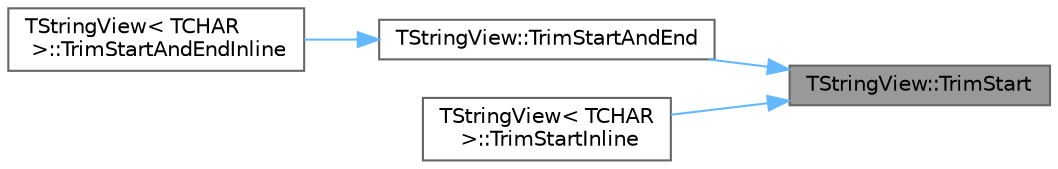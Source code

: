 digraph "TStringView::TrimStart"
{
 // INTERACTIVE_SVG=YES
 // LATEX_PDF_SIZE
  bgcolor="transparent";
  edge [fontname=Helvetica,fontsize=10,labelfontname=Helvetica,labelfontsize=10];
  node [fontname=Helvetica,fontsize=10,shape=box,height=0.2,width=0.4];
  rankdir="RL";
  Node1 [id="Node000001",label="TStringView::TrimStart",height=0.2,width=0.4,color="gray40", fillcolor="grey60", style="filled", fontcolor="black",tooltip="Returns the right part of the view after any whitespace at the start."];
  Node1 -> Node2 [id="edge1_Node000001_Node000002",dir="back",color="steelblue1",style="solid",tooltip=" "];
  Node2 [id="Node000002",label="TStringView::TrimStartAndEnd",height=0.2,width=0.4,color="grey40", fillcolor="white", style="filled",URL="$dd/dbe/classTStringView.html#afcd6b434e9c2dbdaca1d5a5f7434568a",tooltip="Returns the middle part of the view between any whitespace at the start and end."];
  Node2 -> Node3 [id="edge2_Node000002_Node000003",dir="back",color="steelblue1",style="solid",tooltip=" "];
  Node3 [id="Node000003",label="TStringView\< TCHAR\l \>::TrimStartAndEndInline",height=0.2,width=0.4,color="grey40", fillcolor="white", style="filled",URL="$dd/dbe/classTStringView.html#a977ef66b22914e268349057e2c886882",tooltip=" "];
  Node1 -> Node4 [id="edge3_Node000001_Node000004",dir="back",color="steelblue1",style="solid",tooltip=" "];
  Node4 [id="Node000004",label="TStringView\< TCHAR\l \>::TrimStartInline",height=0.2,width=0.4,color="grey40", fillcolor="white", style="filled",URL="$dd/dbe/classTStringView.html#a702b54cac5df2c157d6e5a19fd22074e",tooltip=" "];
}

